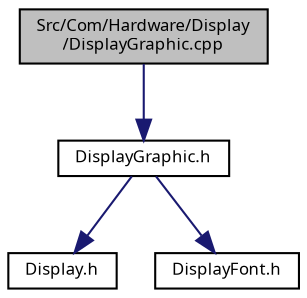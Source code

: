 digraph "Src/Com/Hardware/Display/DisplayGraphic.cpp"
{
  edge [fontname="Sans",fontsize="8",labelfontname="Sans",labelfontsize="8"];
  node [fontname="Sans",fontsize="8",shape=record];
  Node1 [label="Src/Com/Hardware/Display\l/DisplayGraphic.cpp",height=0.2,width=0.4,color="black", fillcolor="grey75", style="filled", fontcolor="black"];
  Node1 -> Node2 [color="midnightblue",fontsize="8",style="solid",fontname="Sans"];
  Node2 [label="DisplayGraphic.h",height=0.2,width=0.4,color="black", fillcolor="white", style="filled",URL="$_display_graphic_8h.html"];
  Node2 -> Node3 [color="midnightblue",fontsize="8",style="solid",fontname="Sans"];
  Node3 [label="Display.h",height=0.2,width=0.4,color="black", fillcolor="white", style="filled",URL="$_display_8h.html"];
  Node2 -> Node4 [color="midnightblue",fontsize="8",style="solid",fontname="Sans"];
  Node4 [label="DisplayFont.h",height=0.2,width=0.4,color="black", fillcolor="white", style="filled",URL="$_display_font_8h.html"];
}

